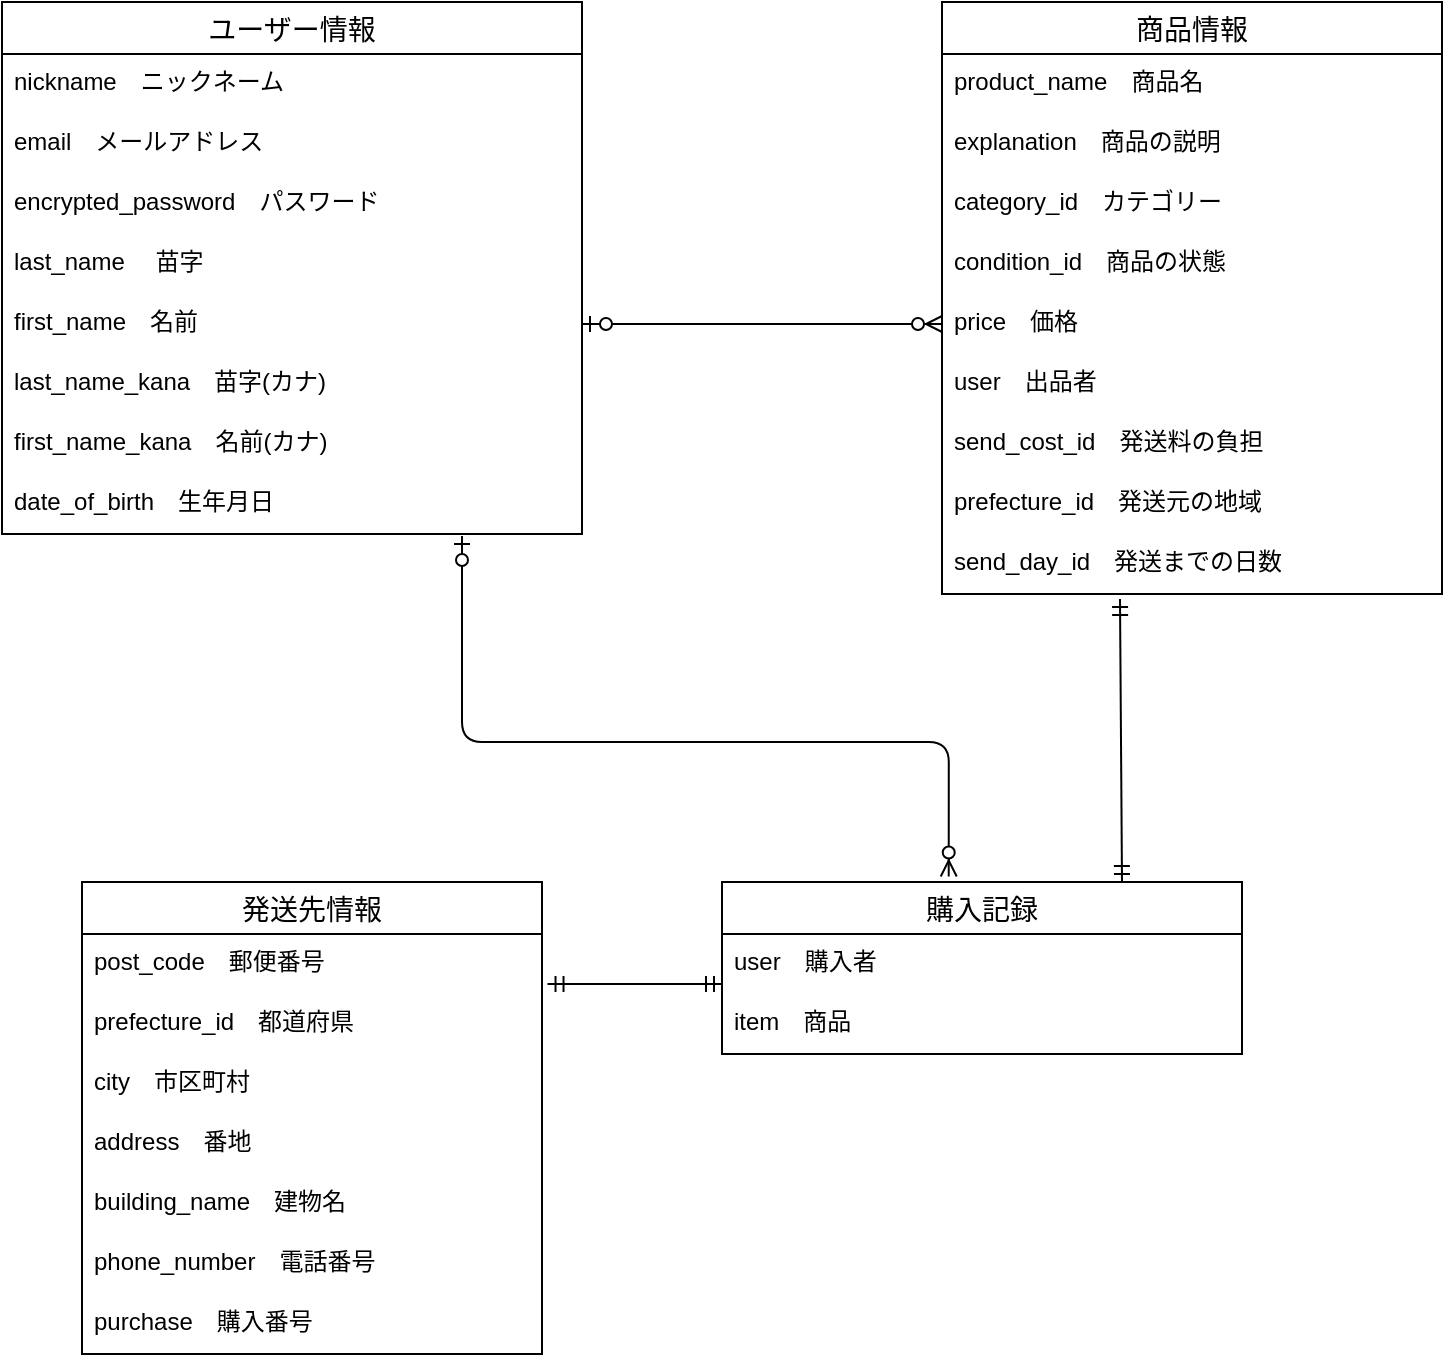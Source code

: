 <mxfile>
    <diagram id="sIx0OnLIMf__UTR9sY21" name="ページ1">
        <mxGraphModel dx="876" dy="1009" grid="1" gridSize="10" guides="1" tooltips="1" connect="1" arrows="1" fold="1" page="1" pageScale="1" pageWidth="827" pageHeight="1169" math="0" shadow="0">
            <root>
                <mxCell id="0"/>
                <mxCell id="1" parent="0"/>
                <mxCell id="55" value="ユーザー情報" style="swimlane;fontStyle=0;childLayout=stackLayout;horizontal=1;startSize=26;horizontalStack=0;resizeParent=1;resizeParentMax=0;resizeLast=0;collapsible=1;marginBottom=0;align=center;fontSize=14;" parent="1" vertex="1">
                    <mxGeometry x="40" y="80" width="290" height="266" as="geometry">
                        <mxRectangle x="130" y="310" width="60" height="26" as="alternateBounds"/>
                    </mxGeometry>
                </mxCell>
                <mxCell id="56" value="nickname　ニックネーム" style="text;strokeColor=none;fillColor=none;spacingLeft=4;spacingRight=4;overflow=hidden;rotatable=0;points=[[0,0.5],[1,0.5]];portConstraint=eastwest;fontSize=12;" parent="55" vertex="1">
                    <mxGeometry y="26" width="290" height="30" as="geometry"/>
                </mxCell>
                <mxCell id="57" value="email　メールアドレス" style="text;strokeColor=none;fillColor=none;spacingLeft=4;spacingRight=4;overflow=hidden;rotatable=0;points=[[0,0.5],[1,0.5]];portConstraint=eastwest;fontSize=12;" parent="55" vertex="1">
                    <mxGeometry y="56" width="290" height="30" as="geometry"/>
                </mxCell>
                <mxCell id="58" value="encrypted_password　パスワード" style="text;strokeColor=none;fillColor=none;spacingLeft=4;spacingRight=4;overflow=hidden;rotatable=0;points=[[0,0.5],[1,0.5]];portConstraint=eastwest;fontSize=12;" parent="55" vertex="1">
                    <mxGeometry y="86" width="290" height="30" as="geometry"/>
                </mxCell>
                <mxCell id="76" value="last_name 　苗字" style="text;strokeColor=none;fillColor=none;spacingLeft=4;spacingRight=4;overflow=hidden;rotatable=0;points=[[0,0.5],[1,0.5]];portConstraint=eastwest;fontSize=12;" parent="55" vertex="1">
                    <mxGeometry y="116" width="290" height="30" as="geometry"/>
                </mxCell>
                <mxCell id="77" value="first_name　名前" style="text;strokeColor=none;fillColor=none;spacingLeft=4;spacingRight=4;overflow=hidden;rotatable=0;points=[[0,0.5],[1,0.5]];portConstraint=eastwest;fontSize=12;" parent="55" vertex="1">
                    <mxGeometry y="146" width="290" height="30" as="geometry"/>
                </mxCell>
                <mxCell id="79" value="last_name_kana　苗字(カナ)" style="text;strokeColor=none;fillColor=none;spacingLeft=4;spacingRight=4;overflow=hidden;rotatable=0;points=[[0,0.5],[1,0.5]];portConstraint=eastwest;fontSize=12;" parent="55" vertex="1">
                    <mxGeometry y="176" width="290" height="30" as="geometry"/>
                </mxCell>
                <mxCell id="80" value="first_name_kana　名前(カナ)" style="text;strokeColor=none;fillColor=none;spacingLeft=4;spacingRight=4;overflow=hidden;rotatable=0;points=[[0,0.5],[1,0.5]];portConstraint=eastwest;fontSize=12;" parent="55" vertex="1">
                    <mxGeometry y="206" width="290" height="30" as="geometry"/>
                </mxCell>
                <mxCell id="81" value="date_of_birth　生年月日" style="text;strokeColor=none;fillColor=none;spacingLeft=4;spacingRight=4;overflow=hidden;rotatable=0;points=[[0,0.5],[1,0.5]];portConstraint=eastwest;fontSize=12;" parent="55" vertex="1">
                    <mxGeometry y="236" width="290" height="30" as="geometry"/>
                </mxCell>
                <mxCell id="83" value="商品情報" style="swimlane;fontStyle=0;childLayout=stackLayout;horizontal=1;startSize=26;horizontalStack=0;resizeParent=1;resizeParentMax=0;resizeLast=0;collapsible=1;marginBottom=0;align=center;fontSize=14;" parent="1" vertex="1">
                    <mxGeometry x="510" y="80" width="250" height="296" as="geometry"/>
                </mxCell>
                <mxCell id="84" value="product_name　商品名" style="text;strokeColor=none;fillColor=none;spacingLeft=4;spacingRight=4;overflow=hidden;rotatable=0;points=[[0,0.5],[1,0.5]];portConstraint=eastwest;fontSize=12;" parent="83" vertex="1">
                    <mxGeometry y="26" width="250" height="30" as="geometry"/>
                </mxCell>
                <mxCell id="107" value="explanation　商品の説明" style="text;strokeColor=none;fillColor=none;spacingLeft=4;spacingRight=4;overflow=hidden;rotatable=0;points=[[0,0.5],[1,0.5]];portConstraint=eastwest;fontSize=12;" vertex="1" parent="83">
                    <mxGeometry y="56" width="250" height="30" as="geometry"/>
                </mxCell>
                <mxCell id="86" value="category_id　カテゴリー" style="text;strokeColor=none;fillColor=none;spacingLeft=4;spacingRight=4;overflow=hidden;rotatable=0;points=[[0,0.5],[1,0.5]];portConstraint=eastwest;fontSize=12;" parent="83" vertex="1">
                    <mxGeometry y="86" width="250" height="30" as="geometry"/>
                </mxCell>
                <mxCell id="108" value="condition_id　商品の状態" style="text;strokeColor=none;fillColor=none;spacingLeft=4;spacingRight=4;overflow=hidden;rotatable=0;points=[[0,0.5],[1,0.5]];portConstraint=eastwest;fontSize=12;" vertex="1" parent="83">
                    <mxGeometry y="116" width="250" height="30" as="geometry"/>
                </mxCell>
                <mxCell id="85" value="price　価格" style="text;strokeColor=none;fillColor=none;spacingLeft=4;spacingRight=4;overflow=hidden;rotatable=0;points=[[0,0.5],[1,0.5]];portConstraint=eastwest;fontSize=12;" parent="83" vertex="1">
                    <mxGeometry y="146" width="250" height="30" as="geometry"/>
                </mxCell>
                <mxCell id="87" value="user　出品者" style="text;strokeColor=none;fillColor=none;spacingLeft=4;spacingRight=4;overflow=hidden;rotatable=0;points=[[0,0.5],[1,0.5]];portConstraint=eastwest;fontSize=12;" parent="83" vertex="1">
                    <mxGeometry y="176" width="250" height="30" as="geometry"/>
                </mxCell>
                <mxCell id="126" value="send_cost_id　発送料の負担" style="text;strokeColor=none;fillColor=none;spacingLeft=4;spacingRight=4;overflow=hidden;rotatable=0;points=[[0,0.5],[1,0.5]];portConstraint=eastwest;fontSize=12;" vertex="1" parent="83">
                    <mxGeometry y="206" width="250" height="30" as="geometry"/>
                </mxCell>
                <mxCell id="127" value="prefecture_id　発送元の地域" style="text;strokeColor=none;fillColor=none;spacingLeft=4;spacingRight=4;overflow=hidden;rotatable=0;points=[[0,0.5],[1,0.5]];portConstraint=eastwest;fontSize=12;" vertex="1" parent="83">
                    <mxGeometry y="236" width="250" height="30" as="geometry"/>
                </mxCell>
                <mxCell id="128" value="send_day_id　発送までの日数" style="text;strokeColor=none;fillColor=none;spacingLeft=4;spacingRight=4;overflow=hidden;rotatable=0;points=[[0,0.5],[1,0.5]];portConstraint=eastwest;fontSize=12;" vertex="1" parent="83">
                    <mxGeometry y="266" width="250" height="30" as="geometry"/>
                </mxCell>
                <mxCell id="93" value="購入記録" style="swimlane;fontStyle=0;childLayout=stackLayout;horizontal=1;startSize=26;horizontalStack=0;resizeParent=1;resizeParentMax=0;resizeLast=0;collapsible=1;marginBottom=0;align=center;fontSize=14;" vertex="1" parent="1">
                    <mxGeometry x="400" y="520" width="260" height="86" as="geometry"/>
                </mxCell>
                <mxCell id="94" value="user　購入者" style="text;strokeColor=none;fillColor=none;spacingLeft=4;spacingRight=4;overflow=hidden;rotatable=0;points=[[0,0.5],[1,0.5]];portConstraint=eastwest;fontSize=12;" vertex="1" parent="93">
                    <mxGeometry y="26" width="260" height="30" as="geometry"/>
                </mxCell>
                <mxCell id="95" value="item　商品" style="text;strokeColor=none;fillColor=none;spacingLeft=4;spacingRight=4;overflow=hidden;rotatable=0;points=[[0,0.5],[1,0.5]];portConstraint=eastwest;fontSize=12;" vertex="1" parent="93">
                    <mxGeometry y="56" width="260" height="30" as="geometry"/>
                </mxCell>
                <mxCell id="110" value="発送先情報" style="swimlane;fontStyle=0;childLayout=stackLayout;horizontal=1;startSize=26;horizontalStack=0;resizeParent=1;resizeParentMax=0;resizeLast=0;collapsible=1;marginBottom=0;align=center;fontSize=14;" vertex="1" parent="1">
                    <mxGeometry x="80" y="520" width="230" height="236" as="geometry"/>
                </mxCell>
                <mxCell id="112" value="post_code　郵便番号" style="text;strokeColor=none;fillColor=none;spacingLeft=4;spacingRight=4;overflow=hidden;rotatable=0;points=[[0,0.5],[1,0.5]];portConstraint=eastwest;fontSize=12;" vertex="1" parent="110">
                    <mxGeometry y="26" width="230" height="30" as="geometry"/>
                </mxCell>
                <mxCell id="114" value="prefecture_id　都道府県" style="text;strokeColor=none;fillColor=none;spacingLeft=4;spacingRight=4;overflow=hidden;rotatable=0;points=[[0,0.5],[1,0.5]];portConstraint=eastwest;fontSize=12;" vertex="1" parent="110">
                    <mxGeometry y="56" width="230" height="30" as="geometry"/>
                </mxCell>
                <mxCell id="115" value="city　市区町村" style="text;strokeColor=none;fillColor=none;spacingLeft=4;spacingRight=4;overflow=hidden;rotatable=0;points=[[0,0.5],[1,0.5]];portConstraint=eastwest;fontSize=12;" vertex="1" parent="110">
                    <mxGeometry y="86" width="230" height="30" as="geometry"/>
                </mxCell>
                <mxCell id="116" value="address　番地" style="text;strokeColor=none;fillColor=none;spacingLeft=4;spacingRight=4;overflow=hidden;rotatable=0;points=[[0,0.5],[1,0.5]];portConstraint=eastwest;fontSize=12;" vertex="1" parent="110">
                    <mxGeometry y="116" width="230" height="30" as="geometry"/>
                </mxCell>
                <mxCell id="117" value="building_name　建物名" style="text;strokeColor=none;fillColor=none;spacingLeft=4;spacingRight=4;overflow=hidden;rotatable=0;points=[[0,0.5],[1,0.5]];portConstraint=eastwest;fontSize=12;" vertex="1" parent="110">
                    <mxGeometry y="146" width="230" height="30" as="geometry"/>
                </mxCell>
                <mxCell id="118" value="phone_number　電話番号" style="text;strokeColor=none;fillColor=none;spacingLeft=4;spacingRight=4;overflow=hidden;rotatable=0;points=[[0,0.5],[1,0.5]];portConstraint=eastwest;fontSize=12;" vertex="1" parent="110">
                    <mxGeometry y="176" width="230" height="30" as="geometry"/>
                </mxCell>
                <mxCell id="131" value="purchase　購入番号" style="text;strokeColor=none;fillColor=none;spacingLeft=4;spacingRight=4;overflow=hidden;rotatable=0;points=[[0,0.5],[1,0.5]];portConstraint=eastwest;fontSize=12;" vertex="1" parent="110">
                    <mxGeometry y="206" width="230" height="30" as="geometry"/>
                </mxCell>
                <mxCell id="119" value="" style="fontSize=12;html=1;endArrow=ERzeroToMany;startArrow=ERzeroToOne;entryX=0;entryY=0.5;entryDx=0;entryDy=0;exitX=1;exitY=0.5;exitDx=0;exitDy=0;" edge="1" parent="1" source="77" target="85">
                    <mxGeometry width="100" height="100" relative="1" as="geometry">
                        <mxPoint x="350" y="240" as="sourcePoint"/>
                        <mxPoint x="450" y="140" as="targetPoint"/>
                    </mxGeometry>
                </mxCell>
                <mxCell id="121" value="" style="fontSize=12;html=1;endArrow=ERzeroToMany;startArrow=ERzeroToOne;entryX=0.436;entryY=-0.032;entryDx=0;entryDy=0;entryPerimeter=0;edgeStyle=orthogonalEdgeStyle;" edge="1" parent="1" target="93">
                    <mxGeometry width="100" height="100" relative="1" as="geometry">
                        <mxPoint x="270" y="347" as="sourcePoint"/>
                        <mxPoint x="280" y="470" as="targetPoint"/>
                        <Array as="points">
                            <mxPoint x="270" y="450"/>
                            <mxPoint x="513" y="450"/>
                        </Array>
                    </mxGeometry>
                </mxCell>
                <mxCell id="125" value="" style="fontSize=12;html=1;endArrow=ERmandOne;startArrow=ERmandOne;entryX=0.356;entryY=1.083;entryDx=0;entryDy=0;entryPerimeter=0;" edge="1" parent="1" target="128">
                    <mxGeometry width="100" height="100" relative="1" as="geometry">
                        <mxPoint x="600" y="520" as="sourcePoint"/>
                        <mxPoint x="600" y="410" as="targetPoint"/>
                    </mxGeometry>
                </mxCell>
                <mxCell id="130" value="" style="fontSize=12;html=1;endArrow=ERmandOne;startArrow=ERmandOne;exitX=1.012;exitY=0.833;exitDx=0;exitDy=0;exitPerimeter=0;" edge="1" parent="1">
                    <mxGeometry width="100" height="100" relative="1" as="geometry">
                        <mxPoint x="312.76" y="570.99" as="sourcePoint"/>
                        <mxPoint x="400" y="571" as="targetPoint"/>
                    </mxGeometry>
                </mxCell>
            </root>
        </mxGraphModel>
    </diagram>
</mxfile>